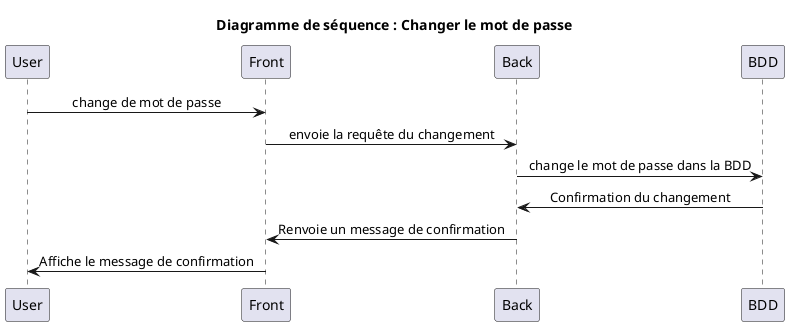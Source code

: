 @startuml sequence
title Diagramme de séquence : Changer le mot de passe
skinparam sequenceMessageAlign center
User -> Front : change de mot de passe
Front -> Back : envoie la requête du changement
Back -> BDD : change le mot de passe dans la BDD
BDD -> Back : Confirmation du changement
Back -> Front : Renvoie un message de confirmation
Front -> User : Affiche le message de confirmation

@enduml